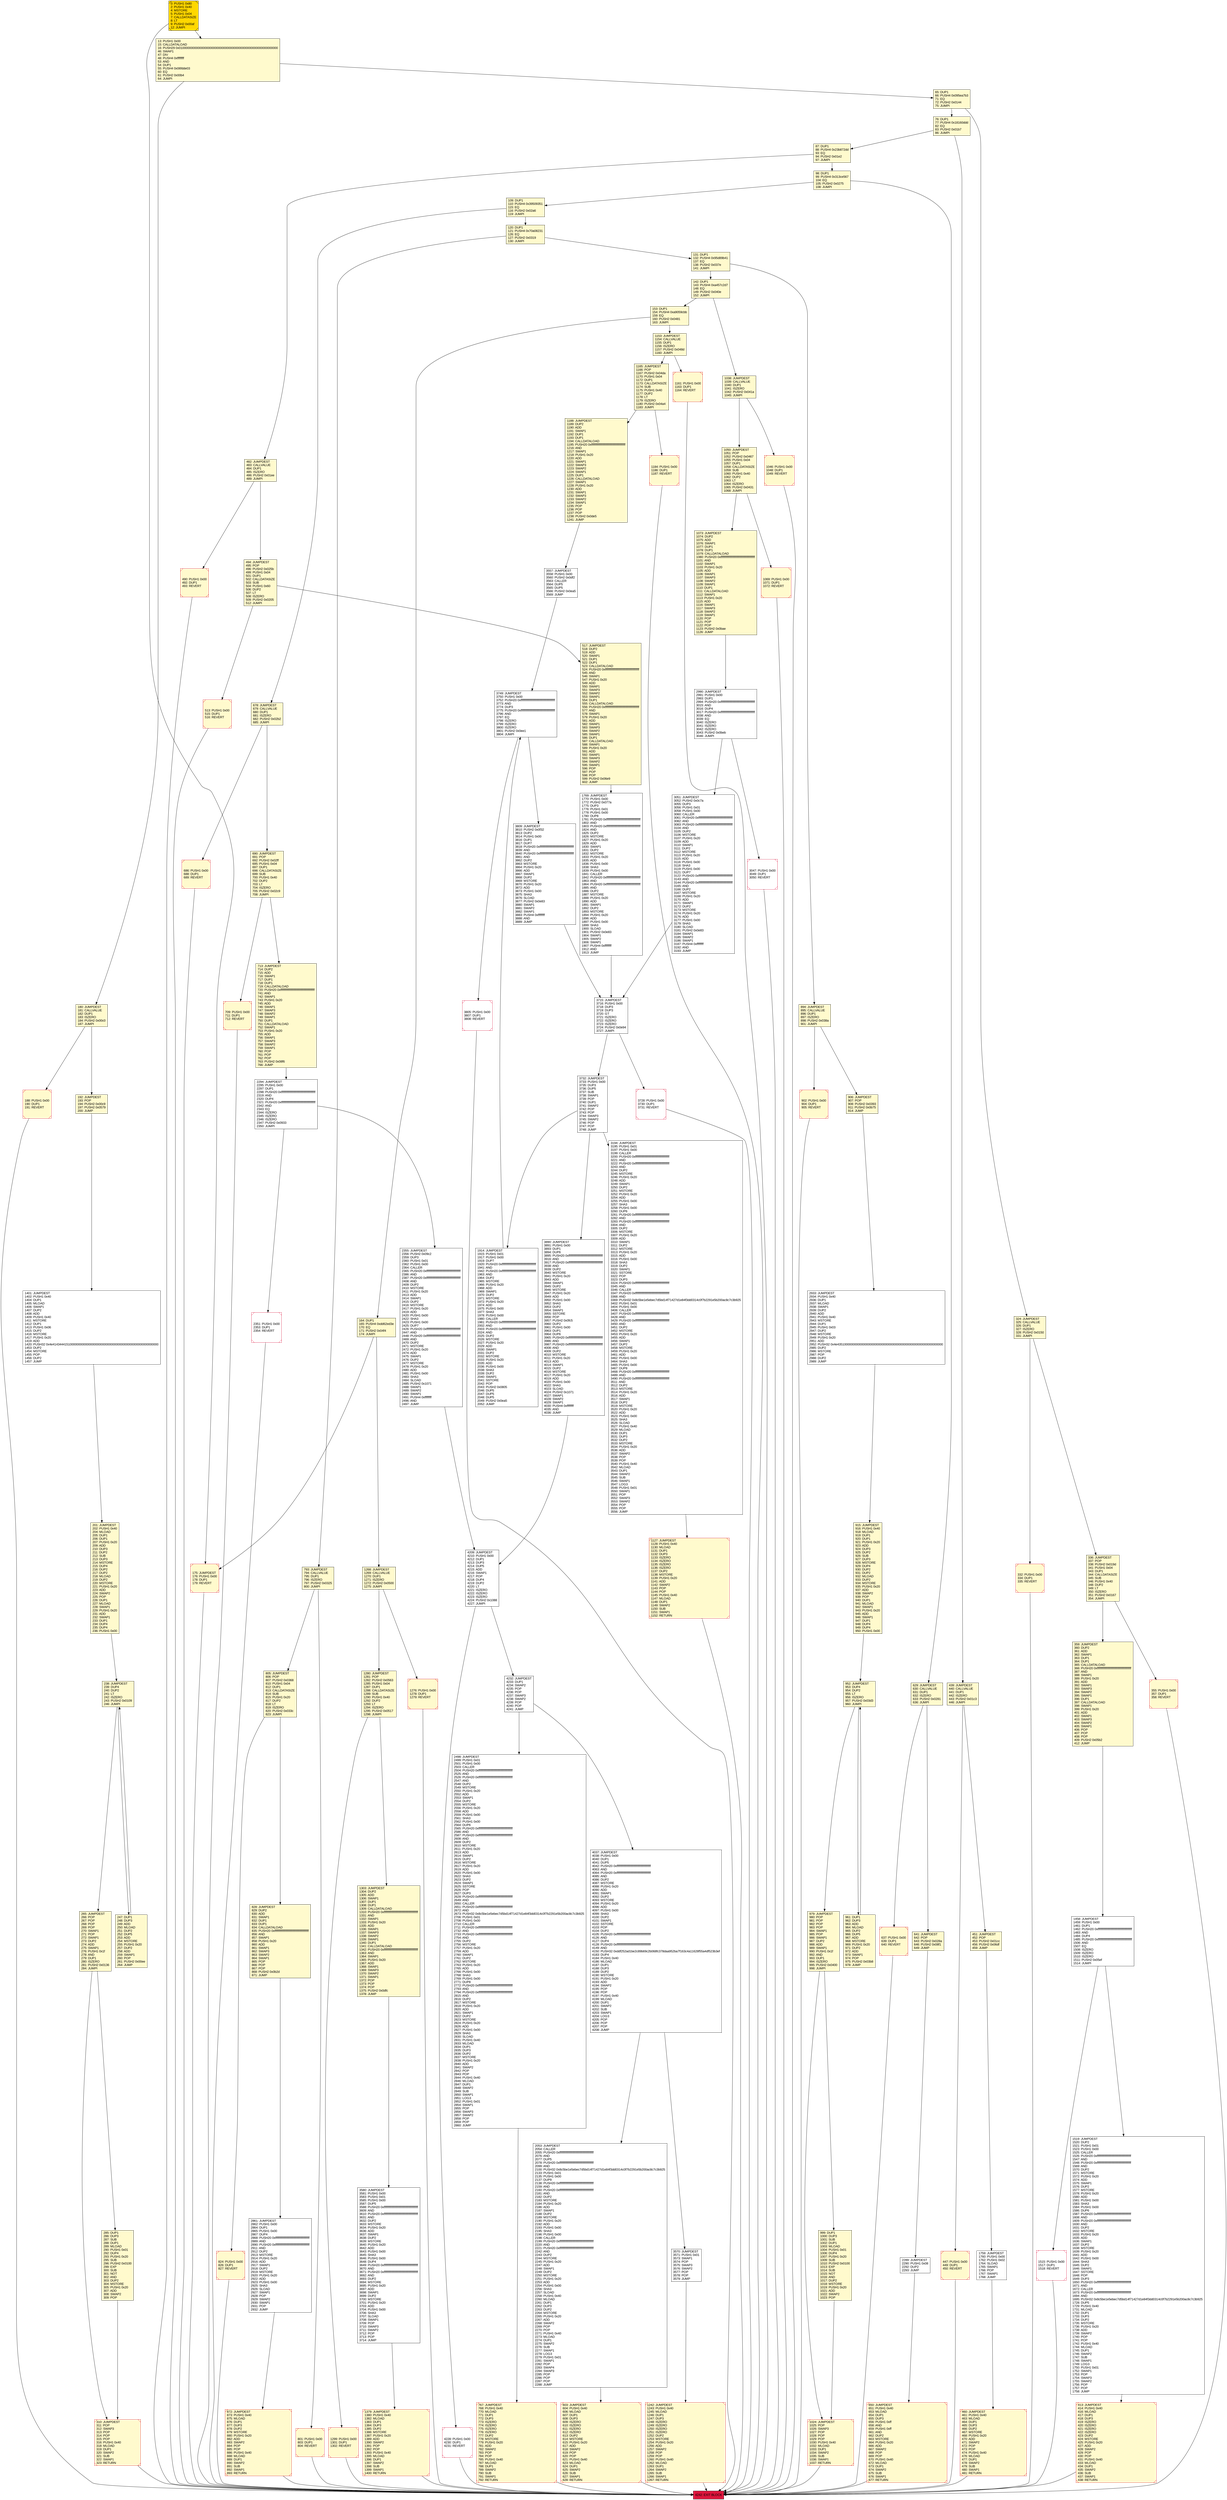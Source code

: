 digraph G {
bgcolor=transparent rankdir=UD;
node [shape=box style=filled color=black fillcolor=white fontname=arial fontcolor=black];
2498 [label="2498: JUMPDEST\l2499: PUSH1 0x01\l2501: PUSH1 0x00\l2503: CALLER\l2504: PUSH20 0xffffffffffffffffffffffffffffffffffffffff\l2525: AND\l2526: PUSH20 0xffffffffffffffffffffffffffffffffffffffff\l2547: AND\l2548: DUP2\l2549: MSTORE\l2550: PUSH1 0x20\l2552: ADD\l2553: SWAP1\l2554: DUP2\l2555: MSTORE\l2556: PUSH1 0x20\l2558: ADD\l2559: PUSH1 0x00\l2561: SHA3\l2562: PUSH1 0x00\l2564: DUP6\l2565: PUSH20 0xffffffffffffffffffffffffffffffffffffffff\l2586: AND\l2587: PUSH20 0xffffffffffffffffffffffffffffffffffffffff\l2608: AND\l2609: DUP2\l2610: MSTORE\l2611: PUSH1 0x20\l2613: ADD\l2614: SWAP1\l2615: DUP2\l2616: MSTORE\l2617: PUSH1 0x20\l2619: ADD\l2620: PUSH1 0x00\l2622: SHA3\l2623: DUP2\l2624: SWAP1\l2625: SSTORE\l2626: POP\l2627: DUP3\l2628: PUSH20 0xffffffffffffffffffffffffffffffffffffffff\l2649: AND\l2650: CALLER\l2651: PUSH20 0xffffffffffffffffffffffffffffffffffffffff\l2672: AND\l2673: PUSH32 0x8c5be1e5ebec7d5bd14f71427d1e84f3dd0314c0f7b2291e5b200ac8c7c3b925\l2706: PUSH1 0x01\l2708: PUSH1 0x00\l2710: CALLER\l2711: PUSH20 0xffffffffffffffffffffffffffffffffffffffff\l2732: AND\l2733: PUSH20 0xffffffffffffffffffffffffffffffffffffffff\l2754: AND\l2755: DUP2\l2756: MSTORE\l2757: PUSH1 0x20\l2759: ADD\l2760: SWAP1\l2761: DUP2\l2762: MSTORE\l2763: PUSH1 0x20\l2765: ADD\l2766: PUSH1 0x00\l2768: SHA3\l2769: PUSH1 0x00\l2771: DUP8\l2772: PUSH20 0xffffffffffffffffffffffffffffffffffffffff\l2793: AND\l2794: PUSH20 0xffffffffffffffffffffffffffffffffffffffff\l2815: AND\l2816: DUP2\l2817: MSTORE\l2818: PUSH1 0x20\l2820: ADD\l2821: SWAP1\l2822: DUP2\l2823: MSTORE\l2824: PUSH1 0x20\l2826: ADD\l2827: PUSH1 0x00\l2829: SHA3\l2830: SLOAD\l2831: PUSH1 0x40\l2833: MLOAD\l2834: DUP1\l2835: DUP3\l2836: DUP2\l2837: MSTORE\l2838: PUSH1 0x20\l2840: ADD\l2841: SWAP2\l2842: POP\l2843: POP\l2844: PUSH1 0x40\l2846: MLOAD\l2847: DUP1\l2848: SWAP2\l2849: SUB\l2850: SWAP1\l2851: LOG3\l2852: PUSH1 0x01\l2854: SWAP1\l2855: POP\l2856: SWAP3\l2857: SWAP2\l2858: POP\l2859: POP\l2860: JUMP\l" ];
1184 [label="1184: PUSH1 0x00\l1186: DUP1\l1187: REVERT\l" fillcolor=lemonchiffon shape=Msquare color=crimson ];
4037 [label="4037: JUMPDEST\l4038: PUSH1 0x00\l4040: DUP1\l4041: DUP5\l4042: PUSH20 0xffffffffffffffffffffffffffffffffffffffff\l4063: AND\l4064: PUSH20 0xffffffffffffffffffffffffffffffffffffffff\l4085: AND\l4086: DUP2\l4087: MSTORE\l4088: PUSH1 0x20\l4090: ADD\l4091: SWAP1\l4092: DUP2\l4093: MSTORE\l4094: PUSH1 0x20\l4096: ADD\l4097: PUSH1 0x00\l4099: SHA3\l4100: DUP2\l4101: SWAP1\l4102: SSTORE\l4103: POP\l4104: DUP2\l4105: PUSH20 0xffffffffffffffffffffffffffffffffffffffff\l4126: AND\l4127: DUP4\l4128: PUSH20 0xffffffffffffffffffffffffffffffffffffffff\l4149: AND\l4150: PUSH32 0xddf252ad1be2c89b69c2b068fc378daa952ba7f163c4a11628f55a4df523b3ef\l4183: DUP4\l4184: PUSH1 0x40\l4186: MLOAD\l4187: DUP1\l4188: DUP3\l4189: DUP2\l4190: MSTORE\l4191: PUSH1 0x20\l4193: ADD\l4194: SWAP2\l4195: POP\l4196: POP\l4197: PUSH1 0x40\l4199: MLOAD\l4200: DUP1\l4201: SWAP2\l4202: SUB\l4203: SWAP1\l4204: LOG3\l4205: POP\l4206: POP\l4207: POP\l4208: JUMP\l" ];
952 [label="952: JUMPDEST\l953: DUP4\l954: DUP2\l955: LT\l956: ISZERO\l957: PUSH2 0x03d3\l960: JUMPI\l" fillcolor=lemonchiffon ];
0 [label="0: PUSH1 0x80\l2: PUSH1 0x40\l4: MSTORE\l5: PUSH1 0x04\l7: CALLDATASIZE\l8: LT\l9: PUSH2 0x00af\l12: JUMPI\l" fillcolor=lemonchiffon shape=Msquare fillcolor=gold ];
686 [label="686: PUSH1 0x00\l688: DUP1\l689: REVERT\l" fillcolor=lemonchiffon shape=Msquare color=crimson ];
1038 [label="1038: JUMPDEST\l1039: CALLVALUE\l1040: DUP1\l1041: ISZERO\l1042: PUSH2 0x041a\l1045: JUMPI\l" fillcolor=lemonchiffon ];
285 [label="285: DUP1\l286: DUP3\l287: SUB\l288: DUP1\l289: MLOAD\l290: PUSH1 0x01\l292: DUP4\l293: PUSH1 0x20\l295: SUB\l296: PUSH2 0x0100\l299: EXP\l300: SUB\l301: NOT\l302: AND\l303: DUP2\l304: MSTORE\l305: PUSH1 0x20\l307: ADD\l308: SWAP2\l309: POP\l" fillcolor=lemonchiffon ];
1759 [label="1759: JUMPDEST\l1760: PUSH1 0x00\l1762: PUSH1 0x02\l1764: SLOAD\l1765: SWAP1\l1766: POP\l1767: SWAP1\l1768: JUMP\l" ];
188 [label="188: PUSH1 0x00\l190: DUP1\l191: REVERT\l" fillcolor=lemonchiffon shape=Msquare color=crimson ];
76 [label="76: DUP1\l77: PUSH4 0x18160ddd\l82: EQ\l83: PUSH2 0x01b7\l86: JUMPI\l" fillcolor=lemonchiffon ];
447 [label="447: PUSH1 0x00\l449: DUP1\l450: REVERT\l" fillcolor=lemonchiffon shape=Msquare color=crimson ];
439 [label="439: JUMPDEST\l440: CALLVALUE\l441: DUP1\l442: ISZERO\l443: PUSH2 0x01c3\l446: JUMPI\l" fillcolor=lemonchiffon ];
1165 [label="1165: JUMPDEST\l1166: POP\l1167: PUSH2 0x04da\l1170: PUSH1 0x04\l1172: DUP1\l1173: CALLDATASIZE\l1174: SUB\l1175: PUSH1 0x40\l1177: DUP2\l1178: LT\l1179: ISZERO\l1180: PUSH2 0x04a4\l1183: JUMPI\l" fillcolor=lemonchiffon ];
915 [label="915: JUMPDEST\l916: PUSH1 0x40\l918: MLOAD\l919: DUP1\l920: DUP1\l921: PUSH1 0x20\l923: ADD\l924: DUP3\l925: DUP2\l926: SUB\l927: DUP3\l928: MSTORE\l929: DUP4\l930: DUP2\l931: DUP2\l932: MLOAD\l933: DUP2\l934: MSTORE\l935: PUSH1 0x20\l937: ADD\l938: SWAP2\l939: POP\l940: DUP1\l941: MLOAD\l942: SWAP1\l943: PUSH1 0x20\l945: ADD\l946: SWAP1\l947: DUP1\l948: DUP4\l949: DUP4\l950: PUSH1 0x00\l" fillcolor=lemonchiffon ];
805 [label="805: JUMPDEST\l806: POP\l807: PUSH2 0x0368\l810: PUSH1 0x04\l812: DUP1\l813: CALLDATASIZE\l814: SUB\l815: PUSH1 0x20\l817: DUP2\l818: LT\l819: ISZERO\l820: PUSH2 0x033c\l823: JUMPI\l" fillcolor=lemonchiffon ];
4228 [label="4228: PUSH1 0x00\l4230: DUP1\l4231: REVERT\l" shape=Msquare color=crimson ];
902 [label="902: PUSH1 0x00\l904: DUP1\l905: REVERT\l" fillcolor=lemonchiffon shape=Msquare color=crimson ];
1268 [label="1268: JUMPDEST\l1269: CALLVALUE\l1270: DUP1\l1271: ISZERO\l1272: PUSH2 0x0500\l1275: JUMPI\l" fillcolor=lemonchiffon ];
1161 [label="1161: PUSH1 0x00\l1163: DUP1\l1164: REVERT\l" fillcolor=lemonchiffon shape=Msquare color=crimson ];
3557 [label="3557: JUMPDEST\l3558: PUSH1 0x00\l3560: PUSH2 0x0df2\l3563: CALLER\l3564: DUP5\l3565: DUP5\l3566: PUSH2 0x0ea5\l3569: JUMP\l" ];
494 [label="494: JUMPDEST\l495: POP\l496: PUSH2 0x025b\l499: PUSH1 0x04\l501: DUP1\l502: CALLDATASIZE\l503: SUB\l504: PUSH1 0x60\l506: DUP2\l507: LT\l508: ISZERO\l509: PUSH2 0x0205\l512: JUMPI\l" fillcolor=lemonchiffon ];
109 [label="109: DUP1\l110: PUSH4 0x39509351\l115: EQ\l116: PUSH2 0x02a6\l119: JUMPI\l" fillcolor=lemonchiffon ];
2053 [label="2053: JUMPDEST\l2054: CALLER\l2055: PUSH20 0xffffffffffffffffffffffffffffffffffffffff\l2076: AND\l2077: DUP5\l2078: PUSH20 0xffffffffffffffffffffffffffffffffffffffff\l2099: AND\l2100: PUSH32 0x8c5be1e5ebec7d5bd14f71427d1e84f3dd0314c0f7b2291e5b200ac8c7c3b925\l2133: PUSH1 0x01\l2135: PUSH1 0x00\l2137: DUP9\l2138: PUSH20 0xffffffffffffffffffffffffffffffffffffffff\l2159: AND\l2160: PUSH20 0xffffffffffffffffffffffffffffffffffffffff\l2181: AND\l2182: DUP2\l2183: MSTORE\l2184: PUSH1 0x20\l2186: ADD\l2187: SWAP1\l2188: DUP2\l2189: MSTORE\l2190: PUSH1 0x20\l2192: ADD\l2193: PUSH1 0x00\l2195: SHA3\l2196: PUSH1 0x00\l2198: CALLER\l2199: PUSH20 0xffffffffffffffffffffffffffffffffffffffff\l2220: AND\l2221: PUSH20 0xffffffffffffffffffffffffffffffffffffffff\l2242: AND\l2243: DUP2\l2244: MSTORE\l2245: PUSH1 0x20\l2247: ADD\l2248: SWAP1\l2249: DUP2\l2250: MSTORE\l2251: PUSH1 0x20\l2253: ADD\l2254: PUSH1 0x00\l2256: SHA3\l2257: SLOAD\l2258: PUSH1 0x40\l2260: MLOAD\l2261: DUP1\l2262: DUP3\l2263: DUP2\l2264: MSTORE\l2265: PUSH1 0x20\l2267: ADD\l2268: SWAP2\l2269: POP\l2270: POP\l2271: PUSH1 0x40\l2273: MLOAD\l2274: DUP1\l2275: SWAP2\l2276: SUB\l2277: SWAP1\l2278: LOG3\l2279: PUSH1 0x01\l2281: SWAP1\l2282: POP\l2283: SWAP4\l2284: SWAP3\l2285: POP\l2286: POP\l2287: POP\l2288: JUMP\l" ];
3728 [label="3728: PUSH1 0x00\l3730: DUP1\l3731: REVERT\l" shape=Msquare color=crimson ];
87 [label="87: DUP1\l88: PUSH4 0x23b872dd\l93: EQ\l94: PUSH2 0x01e2\l97: JUMPI\l" fillcolor=lemonchiffon ];
650 [label="650: JUMPDEST\l651: PUSH1 0x40\l653: MLOAD\l654: DUP1\l655: DUP3\l656: PUSH1 0xff\l658: AND\l659: PUSH1 0xff\l661: AND\l662: DUP2\l663: MSTORE\l664: PUSH1 0x20\l666: ADD\l667: SWAP2\l668: POP\l669: POP\l670: PUSH1 0x40\l672: MLOAD\l673: DUP1\l674: SWAP2\l675: SUB\l676: SWAP1\l677: RETURN\l" fillcolor=lemonchiffon shape=Msquare color=crimson ];
3890 [label="3890: JUMPDEST\l3891: PUSH1 0x00\l3893: DUP1\l3894: DUP6\l3895: PUSH20 0xffffffffffffffffffffffffffffffffffffffff\l3916: AND\l3917: PUSH20 0xffffffffffffffffffffffffffffffffffffffff\l3938: AND\l3939: DUP2\l3940: MSTORE\l3941: PUSH1 0x20\l3943: ADD\l3944: SWAP1\l3945: DUP2\l3946: MSTORE\l3947: PUSH1 0x20\l3949: ADD\l3950: PUSH1 0x00\l3952: SHA3\l3953: DUP2\l3954: SWAP1\l3955: SSTORE\l3956: POP\l3957: PUSH2 0x0fc5\l3960: DUP2\l3961: PUSH1 0x00\l3963: DUP1\l3964: DUP6\l3965: PUSH20 0xffffffffffffffffffffffffffffffffffffffff\l3986: AND\l3987: PUSH20 0xffffffffffffffffffffffffffffffffffffffff\l4008: AND\l4009: DUP2\l4010: MSTORE\l4011: PUSH1 0x20\l4013: ADD\l4014: SWAP1\l4015: DUP2\l4016: MSTORE\l4017: PUSH1 0x20\l4019: ADD\l4020: PUSH1 0x00\l4022: SHA3\l4023: SLOAD\l4024: PUSH2 0x1071\l4027: SWAP1\l4028: SWAP2\l4029: SWAP1\l4030: PUSH4 0xffffffff\l4035: AND\l4036: JUMP\l" ];
153 [label="153: DUP1\l154: PUSH4 0xa9059cbb\l159: EQ\l160: PUSH2 0x0481\l163: JUMPI\l" fillcolor=lemonchiffon ];
1769 [label="1769: JUMPDEST\l1770: PUSH1 0x00\l1772: PUSH2 0x077a\l1775: DUP3\l1776: PUSH1 0x01\l1778: PUSH1 0x00\l1780: DUP8\l1781: PUSH20 0xffffffffffffffffffffffffffffffffffffffff\l1802: AND\l1803: PUSH20 0xffffffffffffffffffffffffffffffffffffffff\l1824: AND\l1825: DUP2\l1826: MSTORE\l1827: PUSH1 0x20\l1829: ADD\l1830: SWAP1\l1831: DUP2\l1832: MSTORE\l1833: PUSH1 0x20\l1835: ADD\l1836: PUSH1 0x00\l1838: SHA3\l1839: PUSH1 0x00\l1841: CALLER\l1842: PUSH20 0xffffffffffffffffffffffffffffffffffffffff\l1863: AND\l1864: PUSH20 0xffffffffffffffffffffffffffffffffffffffff\l1885: AND\l1886: DUP2\l1887: MSTORE\l1888: PUSH1 0x20\l1890: ADD\l1891: SWAP1\l1892: DUP2\l1893: MSTORE\l1894: PUSH1 0x20\l1896: ADD\l1897: PUSH1 0x00\l1899: SHA3\l1900: SLOAD\l1901: PUSH2 0x0e83\l1904: SWAP1\l1905: SWAP2\l1906: SWAP1\l1907: PUSH4 0xffffffff\l1912: AND\l1913: JUMP\l" ];
3047 [label="3047: PUSH1 0x00\l3049: DUP1\l3050: REVERT\l" shape=Msquare color=crimson ];
1515 [label="1515: PUSH1 0x00\l1517: DUP1\l1518: REVERT\l" shape=Msquare color=crimson ];
490 [label="490: PUSH1 0x00\l492: DUP1\l493: REVERT\l" fillcolor=lemonchiffon shape=Msquare color=crimson ];
1188 [label="1188: JUMPDEST\l1189: DUP2\l1190: ADD\l1191: SWAP1\l1192: DUP1\l1193: DUP1\l1194: CALLDATALOAD\l1195: PUSH20 0xffffffffffffffffffffffffffffffffffffffff\l1216: AND\l1217: SWAP1\l1218: PUSH1 0x20\l1220: ADD\l1221: SWAP1\l1222: SWAP3\l1223: SWAP2\l1224: SWAP1\l1225: DUP1\l1226: CALLDATALOAD\l1227: SWAP1\l1228: PUSH1 0x20\l1230: ADD\l1231: SWAP1\l1232: SWAP3\l1233: SWAP2\l1234: SWAP1\l1235: POP\l1236: POP\l1237: POP\l1238: PUSH2 0x0de5\l1241: JUMP\l" fillcolor=lemonchiffon ];
164 [label="164: DUP1\l165: PUSH4 0xdd62ed3e\l170: EQ\l171: PUSH2 0x04f4\l174: JUMPI\l" fillcolor=lemonchiffon ];
641 [label="641: JUMPDEST\l642: POP\l643: PUSH2 0x028a\l646: PUSH2 0x08f1\l649: JUMP\l" fillcolor=lemonchiffon ];
3570 [label="3570: JUMPDEST\l3571: PUSH1 0x01\l3573: SWAP1\l3574: POP\l3575: SWAP3\l3576: SWAP2\l3577: POP\l3578: POP\l3579: JUMP\l" ];
1127 [label="1127: JUMPDEST\l1128: PUSH1 0x40\l1130: MLOAD\l1131: DUP1\l1132: DUP3\l1133: ISZERO\l1134: ISZERO\l1135: ISZERO\l1136: ISZERO\l1137: DUP2\l1138: MSTORE\l1139: PUSH1 0x20\l1141: ADD\l1142: SWAP2\l1143: POP\l1144: POP\l1145: PUSH1 0x40\l1147: MLOAD\l1148: DUP1\l1149: SWAP2\l1150: SUB\l1151: SWAP1\l1152: RETURN\l" fillcolor=lemonchiffon shape=Msquare color=crimson ];
690 [label="690: JUMPDEST\l691: POP\l692: PUSH2 0x02ff\l695: PUSH1 0x04\l697: DUP1\l698: CALLDATASIZE\l699: SUB\l700: PUSH1 0x40\l702: DUP2\l703: LT\l704: ISZERO\l705: PUSH2 0x02c9\l708: JUMPI\l" fillcolor=lemonchiffon ];
1276 [label="1276: PUSH1 0x00\l1278: DUP1\l1279: REVERT\l" fillcolor=lemonchiffon shape=Msquare color=crimson ];
3715 [label="3715: JUMPDEST\l3716: PUSH1 0x00\l3718: DUP3\l3719: DUP3\l3720: GT\l3721: ISZERO\l3722: ISZERO\l3723: ISZERO\l3724: PUSH2 0x0e94\l3727: JUMPI\l" ];
793 [label="793: JUMPDEST\l794: CALLVALUE\l795: DUP1\l796: ISZERO\l797: PUSH2 0x0325\l800: JUMPI\l" fillcolor=lemonchiffon ];
709 [label="709: PUSH1 0x00\l711: DUP1\l712: REVERT\l" fillcolor=lemonchiffon shape=Msquare color=crimson ];
1303 [label="1303: JUMPDEST\l1304: DUP2\l1305: ADD\l1306: SWAP1\l1307: DUP1\l1308: DUP1\l1309: CALLDATALOAD\l1310: PUSH20 0xffffffffffffffffffffffffffffffffffffffff\l1331: AND\l1332: SWAP1\l1333: PUSH1 0x20\l1335: ADD\l1336: SWAP1\l1337: SWAP3\l1338: SWAP2\l1339: SWAP1\l1340: DUP1\l1341: CALLDATALOAD\l1342: PUSH20 0xffffffffffffffffffffffffffffffffffffffff\l1363: AND\l1364: SWAP1\l1365: PUSH1 0x20\l1367: ADD\l1368: SWAP1\l1369: SWAP3\l1370: SWAP2\l1371: SWAP1\l1372: POP\l1373: POP\l1374: POP\l1375: PUSH2 0x0dfc\l1378: JUMP\l" fillcolor=lemonchiffon ];
603 [label="603: JUMPDEST\l604: PUSH1 0x40\l606: MLOAD\l607: DUP1\l608: DUP3\l609: ISZERO\l610: ISZERO\l611: ISZERO\l612: ISZERO\l613: DUP2\l614: MSTORE\l615: PUSH1 0x20\l617: ADD\l618: SWAP2\l619: POP\l620: POP\l621: PUSH1 0x40\l623: MLOAD\l624: DUP1\l625: SWAP2\l626: SUB\l627: SWAP1\l628: RETURN\l" fillcolor=lemonchiffon shape=Msquare color=crimson ];
451 [label="451: JUMPDEST\l452: POP\l453: PUSH2 0x01cc\l456: PUSH2 0x06df\l459: JUMP\l" fillcolor=lemonchiffon ];
979 [label="979: JUMPDEST\l980: POP\l981: POP\l982: POP\l983: POP\l984: SWAP1\l985: POP\l986: SWAP1\l987: DUP2\l988: ADD\l989: SWAP1\l990: PUSH1 0x1f\l992: AND\l993: DUP1\l994: ISZERO\l995: PUSH2 0x0400\l998: JUMPI\l" fillcolor=lemonchiffon ];
1073 [label="1073: JUMPDEST\l1074: DUP2\l1075: ADD\l1076: SWAP1\l1077: DUP1\l1078: DUP1\l1079: CALLDATALOAD\l1080: PUSH20 0xffffffffffffffffffffffffffffffffffffffff\l1101: AND\l1102: SWAP1\l1103: PUSH1 0x20\l1105: ADD\l1106: SWAP1\l1107: SWAP3\l1108: SWAP2\l1109: SWAP1\l1110: DUP1\l1111: CALLDATALOAD\l1112: SWAP1\l1113: PUSH1 0x20\l1115: ADD\l1116: SWAP1\l1117: SWAP3\l1118: SWAP2\l1119: SWAP1\l1120: POP\l1121: POP\l1122: POP\l1123: PUSH2 0x0bae\l1126: JUMP\l" fillcolor=lemonchiffon ];
1519 [label="1519: JUMPDEST\l1520: DUP2\l1521: PUSH1 0x01\l1523: PUSH1 0x00\l1525: CALLER\l1526: PUSH20 0xffffffffffffffffffffffffffffffffffffffff\l1547: AND\l1548: PUSH20 0xffffffffffffffffffffffffffffffffffffffff\l1569: AND\l1570: DUP2\l1571: MSTORE\l1572: PUSH1 0x20\l1574: ADD\l1575: SWAP1\l1576: DUP2\l1577: MSTORE\l1578: PUSH1 0x20\l1580: ADD\l1581: PUSH1 0x00\l1583: SHA3\l1584: PUSH1 0x00\l1586: DUP6\l1587: PUSH20 0xffffffffffffffffffffffffffffffffffffffff\l1608: AND\l1609: PUSH20 0xffffffffffffffffffffffffffffffffffffffff\l1630: AND\l1631: DUP2\l1632: MSTORE\l1633: PUSH1 0x20\l1635: ADD\l1636: SWAP1\l1637: DUP2\l1638: MSTORE\l1639: PUSH1 0x20\l1641: ADD\l1642: PUSH1 0x00\l1644: SHA3\l1645: DUP2\l1646: SWAP1\l1647: SSTORE\l1648: POP\l1649: DUP3\l1650: PUSH20 0xffffffffffffffffffffffffffffffffffffffff\l1671: AND\l1672: CALLER\l1673: PUSH20 0xffffffffffffffffffffffffffffffffffffffff\l1694: AND\l1695: PUSH32 0x8c5be1e5ebec7d5bd14f71427d1e84f3dd0314c0f7b2291e5b200ac8c7c3b925\l1728: DUP5\l1729: PUSH1 0x40\l1731: MLOAD\l1732: DUP1\l1733: DUP3\l1734: DUP2\l1735: MSTORE\l1736: PUSH1 0x20\l1738: ADD\l1739: SWAP2\l1740: POP\l1741: POP\l1742: PUSH1 0x40\l1744: MLOAD\l1745: DUP1\l1746: SWAP2\l1747: SUB\l1748: SWAP1\l1749: LOG3\l1750: PUSH1 0x01\l1752: SWAP1\l1753: POP\l1754: SWAP3\l1755: SWAP2\l1756: POP\l1757: POP\l1758: JUMP\l" ];
2294 [label="2294: JUMPDEST\l2295: PUSH1 0x00\l2297: DUP1\l2298: PUSH20 0xffffffffffffffffffffffffffffffffffffffff\l2319: AND\l2320: DUP4\l2321: PUSH20 0xffffffffffffffffffffffffffffffffffffffff\l2342: AND\l2343: EQ\l2344: ISZERO\l2345: ISZERO\l2346: ISZERO\l2347: PUSH2 0x0933\l2350: JUMPI\l" ];
828 [label="828: JUMPDEST\l829: DUP2\l830: ADD\l831: SWAP1\l832: DUP1\l833: DUP1\l834: CALLDATALOAD\l835: PUSH20 0xffffffffffffffffffffffffffffffffffffffff\l856: AND\l857: SWAP1\l858: PUSH1 0x20\l860: ADD\l861: SWAP1\l862: SWAP3\l863: SWAP2\l864: SWAP1\l865: POP\l866: POP\l867: POP\l868: PUSH2 0x0b2d\l871: JUMP\l" fillcolor=lemonchiffon ];
201 [label="201: JUMPDEST\l202: PUSH1 0x40\l204: MLOAD\l205: DUP1\l206: DUP1\l207: PUSH1 0x20\l209: ADD\l210: DUP3\l211: DUP2\l212: SUB\l213: DUP3\l214: MSTORE\l215: DUP4\l216: DUP2\l217: DUP2\l218: MLOAD\l219: DUP2\l220: MSTORE\l221: PUSH1 0x20\l223: ADD\l224: SWAP2\l225: POP\l226: DUP1\l227: MLOAD\l228: SWAP1\l229: PUSH1 0x20\l231: ADD\l232: SWAP1\l233: DUP1\l234: DUP4\l235: DUP4\l236: PUSH1 0x00\l" fillcolor=lemonchiffon ];
3580 [label="3580: JUMPDEST\l3581: PUSH1 0x00\l3583: PUSH1 0x01\l3585: PUSH1 0x00\l3587: DUP5\l3588: PUSH20 0xffffffffffffffffffffffffffffffffffffffff\l3609: AND\l3610: PUSH20 0xffffffffffffffffffffffffffffffffffffffff\l3631: AND\l3632: DUP2\l3633: MSTORE\l3634: PUSH1 0x20\l3636: ADD\l3637: SWAP1\l3638: DUP2\l3639: MSTORE\l3640: PUSH1 0x20\l3642: ADD\l3643: PUSH1 0x00\l3645: SHA3\l3646: PUSH1 0x00\l3648: DUP4\l3649: PUSH20 0xffffffffffffffffffffffffffffffffffffffff\l3670: AND\l3671: PUSH20 0xffffffffffffffffffffffffffffffffffffffff\l3692: AND\l3693: DUP2\l3694: MSTORE\l3695: PUSH1 0x20\l3697: ADD\l3698: SWAP1\l3699: DUP2\l3700: MSTORE\l3701: PUSH1 0x20\l3703: ADD\l3704: PUSH1 0x00\l3706: SHA3\l3707: SLOAD\l3708: SWAP1\l3709: POP\l3710: SWAP3\l3711: SWAP2\l3712: POP\l3713: POP\l3714: JUMP\l" ];
3805 [label="3805: PUSH1 0x00\l3807: DUP1\l3808: REVERT\l" shape=Msquare color=crimson ];
460 [label="460: JUMPDEST\l461: PUSH1 0x40\l463: MLOAD\l464: DUP1\l465: DUP3\l466: DUP2\l467: MSTORE\l468: PUSH1 0x20\l470: ADD\l471: SWAP2\l472: POP\l473: POP\l474: PUSH1 0x40\l476: MLOAD\l477: DUP1\l478: SWAP2\l479: SUB\l480: SWAP1\l481: RETURN\l" fillcolor=lemonchiffon shape=Msquare color=crimson ];
801 [label="801: PUSH1 0x00\l803: DUP1\l804: REVERT\l" fillcolor=lemonchiffon shape=Msquare color=crimson ];
1069 [label="1069: PUSH1 0x00\l1071: DUP1\l1072: REVERT\l" fillcolor=lemonchiffon shape=Msquare color=crimson ];
713 [label="713: JUMPDEST\l714: DUP2\l715: ADD\l716: SWAP1\l717: DUP1\l718: DUP1\l719: CALLDATALOAD\l720: PUSH20 0xffffffffffffffffffffffffffffffffffffffff\l741: AND\l742: SWAP1\l743: PUSH1 0x20\l745: ADD\l746: SWAP1\l747: SWAP3\l748: SWAP2\l749: SWAP1\l750: DUP1\l751: CALLDATALOAD\l752: SWAP1\l753: PUSH1 0x20\l755: ADD\l756: SWAP1\l757: SWAP3\l758: SWAP2\l759: SWAP1\l760: POP\l761: POP\l762: POP\l763: PUSH2 0x08f6\l766: JUMP\l" fillcolor=lemonchiffon ];
2351 [label="2351: PUSH1 0x00\l2353: DUP1\l2354: REVERT\l" shape=Msquare color=crimson ];
120 [label="120: DUP1\l121: PUSH4 0x70a08231\l126: EQ\l127: PUSH2 0x0319\l130: JUMPI\l" fillcolor=lemonchiffon ];
4242 [label="4242: EXIT BLOCK\l" fillcolor=crimson ];
1914 [label="1914: JUMPDEST\l1915: PUSH1 0x01\l1917: PUSH1 0x00\l1919: DUP7\l1920: PUSH20 0xffffffffffffffffffffffffffffffffffffffff\l1941: AND\l1942: PUSH20 0xffffffffffffffffffffffffffffffffffffffff\l1963: AND\l1964: DUP2\l1965: MSTORE\l1966: PUSH1 0x20\l1968: ADD\l1969: SWAP1\l1970: DUP2\l1971: MSTORE\l1972: PUSH1 0x20\l1974: ADD\l1975: PUSH1 0x00\l1977: SHA3\l1978: PUSH1 0x00\l1980: CALLER\l1981: PUSH20 0xffffffffffffffffffffffffffffffffffffffff\l2002: AND\l2003: PUSH20 0xffffffffffffffffffffffffffffffffffffffff\l2024: AND\l2025: DUP2\l2026: MSTORE\l2027: PUSH1 0x20\l2029: ADD\l2030: SWAP1\l2031: DUP2\l2032: MSTORE\l2033: PUSH1 0x20\l2035: ADD\l2036: PUSH1 0x00\l2038: SHA3\l2039: DUP2\l2040: SWAP1\l2041: SSTORE\l2042: POP\l2043: PUSH2 0x0805\l2046: DUP5\l2047: DUP5\l2048: DUP5\l2049: PUSH2 0x0ea5\l2052: JUMP\l" ];
98 [label="98: DUP1\l99: PUSH4 0x313ce567\l104: EQ\l105: PUSH2 0x0275\l108: JUMPI\l" fillcolor=lemonchiffon ];
1024 [label="1024: JUMPDEST\l1025: POP\l1026: SWAP3\l1027: POP\l1028: POP\l1029: POP\l1030: PUSH1 0x40\l1032: MLOAD\l1033: DUP1\l1034: SWAP2\l1035: SUB\l1036: SWAP1\l1037: RETURN\l" fillcolor=lemonchiffon shape=Msquare color=crimson ];
824 [label="824: PUSH1 0x00\l826: DUP1\l827: REVERT\l" fillcolor=lemonchiffon shape=Msquare color=crimson ];
192 [label="192: JUMPDEST\l193: POP\l194: PUSH2 0x00c9\l197: PUSH2 0x0579\l200: JUMP\l" fillcolor=lemonchiffon ];
1050 [label="1050: JUMPDEST\l1051: POP\l1052: PUSH2 0x0467\l1055: PUSH1 0x04\l1057: DUP1\l1058: CALLDATASIZE\l1059: SUB\l1060: PUSH1 0x40\l1062: DUP2\l1063: LT\l1064: ISZERO\l1065: PUSH2 0x0431\l1068: JUMPI\l" fillcolor=lemonchiffon ];
513 [label="513: PUSH1 0x00\l515: DUP1\l516: REVERT\l" fillcolor=lemonchiffon shape=Msquare color=crimson ];
413 [label="413: JUMPDEST\l414: PUSH1 0x40\l416: MLOAD\l417: DUP1\l418: DUP3\l419: ISZERO\l420: ISZERO\l421: ISZERO\l422: ISZERO\l423: DUP2\l424: MSTORE\l425: PUSH1 0x20\l427: ADD\l428: SWAP2\l429: POP\l430: POP\l431: PUSH1 0x40\l433: MLOAD\l434: DUP1\l435: SWAP2\l436: SUB\l437: SWAP1\l438: RETURN\l" fillcolor=lemonchiffon shape=Msquare color=crimson ];
906 [label="906: JUMPDEST\l907: POP\l908: PUSH2 0x0393\l911: PUSH2 0x0b75\l914: JUMP\l" fillcolor=lemonchiffon ];
175 [label="175: JUMPDEST\l176: PUSH1 0x00\l178: DUP1\l179: REVERT\l" fillcolor=lemonchiffon shape=Msquare color=crimson ];
2933 [label="2933: JUMPDEST\l2934: PUSH1 0x40\l2936: DUP1\l2937: MLOAD\l2938: SWAP1\l2939: DUP2\l2940: ADD\l2941: PUSH1 0x40\l2943: MSTORE\l2944: DUP1\l2945: PUSH1 0x03\l2947: DUP2\l2948: MSTORE\l2949: PUSH1 0x20\l2951: ADD\l2952: PUSH32 0x4e43510000000000000000000000000000000000000000000000000000000000\l2985: DUP2\l2986: MSTORE\l2987: POP\l2988: DUP2\l2989: JUMP\l" ];
336 [label="336: JUMPDEST\l337: POP\l338: PUSH2 0x019d\l341: PUSH1 0x04\l343: DUP1\l344: CALLDATASIZE\l345: SUB\l346: PUSH1 0x40\l348: DUP2\l349: LT\l350: ISZERO\l351: PUSH2 0x0167\l354: JUMPI\l" fillcolor=lemonchiffon ];
310 [label="310: JUMPDEST\l311: POP\l312: SWAP3\l313: POP\l314: POP\l315: POP\l316: PUSH1 0x40\l318: MLOAD\l319: DUP1\l320: SWAP2\l321: SUB\l322: SWAP1\l323: RETURN\l" fillcolor=lemonchiffon shape=Msquare color=crimson ];
3051 [label="3051: JUMPDEST\l3052: PUSH2 0x0c7a\l3055: DUP3\l3056: PUSH1 0x01\l3058: PUSH1 0x00\l3060: CALLER\l3061: PUSH20 0xffffffffffffffffffffffffffffffffffffffff\l3082: AND\l3083: PUSH20 0xffffffffffffffffffffffffffffffffffffffff\l3104: AND\l3105: DUP2\l3106: MSTORE\l3107: PUSH1 0x20\l3109: ADD\l3110: SWAP1\l3111: DUP2\l3112: MSTORE\l3113: PUSH1 0x20\l3115: ADD\l3116: PUSH1 0x00\l3118: SHA3\l3119: PUSH1 0x00\l3121: DUP7\l3122: PUSH20 0xffffffffffffffffffffffffffffffffffffffff\l3143: AND\l3144: PUSH20 0xffffffffffffffffffffffffffffffffffffffff\l3165: AND\l3166: DUP2\l3167: MSTORE\l3168: PUSH1 0x20\l3170: ADD\l3171: SWAP1\l3172: DUP2\l3173: MSTORE\l3174: PUSH1 0x20\l3176: ADD\l3177: PUSH1 0x00\l3179: SHA3\l3180: SLOAD\l3181: PUSH2 0x0e83\l3184: SWAP1\l3185: SWAP2\l3186: SWAP1\l3187: PUSH4 0xffffffff\l3192: AND\l3193: JUMP\l" ];
1153 [label="1153: JUMPDEST\l1154: CALLVALUE\l1155: DUP1\l1156: ISZERO\l1157: PUSH2 0x048d\l1160: JUMPI\l" fillcolor=lemonchiffon ];
2289 [label="2289: JUMPDEST\l2290: PUSH1 0x08\l2292: DUP2\l2293: JUMP\l" ];
1299 [label="1299: PUSH1 0x00\l1301: DUP1\l1302: REVERT\l" fillcolor=lemonchiffon shape=Msquare color=crimson ];
894 [label="894: JUMPDEST\l895: CALLVALUE\l896: DUP1\l897: ISZERO\l898: PUSH2 0x038a\l901: JUMPI\l" fillcolor=lemonchiffon ];
1401 [label="1401: JUMPDEST\l1402: PUSH1 0x40\l1404: DUP1\l1405: MLOAD\l1406: SWAP1\l1407: DUP2\l1408: ADD\l1409: PUSH1 0x40\l1411: MSTORE\l1412: DUP1\l1413: PUSH1 0x06\l1415: DUP2\l1416: MSTORE\l1417: PUSH1 0x20\l1419: ADD\l1420: PUSH32 0x4e41434441510000000000000000000000000000000000000000000000000000\l1453: DUP2\l1454: MSTORE\l1455: POP\l1456: DUP2\l1457: JUMP\l" ];
1046 [label="1046: PUSH1 0x00\l1048: DUP1\l1049: REVERT\l" fillcolor=lemonchiffon shape=Msquare color=crimson ];
4209 [label="4209: JUMPDEST\l4210: PUSH1 0x00\l4212: DUP1\l4213: DUP3\l4214: DUP5\l4215: ADD\l4216: SWAP1\l4217: POP\l4218: DUP4\l4219: DUP2\l4220: LT\l4221: ISZERO\l4222: ISZERO\l4223: ISZERO\l4224: PUSH2 0x1088\l4227: JUMPI\l" ];
3194 [label="3194: JUMPDEST\l3195: PUSH1 0x01\l3197: PUSH1 0x00\l3199: CALLER\l3200: PUSH20 0xffffffffffffffffffffffffffffffffffffffff\l3221: AND\l3222: PUSH20 0xffffffffffffffffffffffffffffffffffffffff\l3243: AND\l3244: DUP2\l3245: MSTORE\l3246: PUSH1 0x20\l3248: ADD\l3249: SWAP1\l3250: DUP2\l3251: MSTORE\l3252: PUSH1 0x20\l3254: ADD\l3255: PUSH1 0x00\l3257: SHA3\l3258: PUSH1 0x00\l3260: DUP6\l3261: PUSH20 0xffffffffffffffffffffffffffffffffffffffff\l3282: AND\l3283: PUSH20 0xffffffffffffffffffffffffffffffffffffffff\l3304: AND\l3305: DUP2\l3306: MSTORE\l3307: PUSH1 0x20\l3309: ADD\l3310: SWAP1\l3311: DUP2\l3312: MSTORE\l3313: PUSH1 0x20\l3315: ADD\l3316: PUSH1 0x00\l3318: SHA3\l3319: DUP2\l3320: SWAP1\l3321: SSTORE\l3322: POP\l3323: DUP3\l3324: PUSH20 0xffffffffffffffffffffffffffffffffffffffff\l3345: AND\l3346: CALLER\l3347: PUSH20 0xffffffffffffffffffffffffffffffffffffffff\l3368: AND\l3369: PUSH32 0x8c5be1e5ebec7d5bd14f71427d1e84f3dd0314c0f7b2291e5b200ac8c7c3b925\l3402: PUSH1 0x01\l3404: PUSH1 0x00\l3406: CALLER\l3407: PUSH20 0xffffffffffffffffffffffffffffffffffffffff\l3428: AND\l3429: PUSH20 0xffffffffffffffffffffffffffffffffffffffff\l3450: AND\l3451: DUP2\l3452: MSTORE\l3453: PUSH1 0x20\l3455: ADD\l3456: SWAP1\l3457: DUP2\l3458: MSTORE\l3459: PUSH1 0x20\l3461: ADD\l3462: PUSH1 0x00\l3464: SHA3\l3465: PUSH1 0x00\l3467: DUP8\l3468: PUSH20 0xffffffffffffffffffffffffffffffffffffffff\l3489: AND\l3490: PUSH20 0xffffffffffffffffffffffffffffffffffffffff\l3511: AND\l3512: DUP2\l3513: MSTORE\l3514: PUSH1 0x20\l3516: ADD\l3517: SWAP1\l3518: DUP2\l3519: MSTORE\l3520: PUSH1 0x20\l3522: ADD\l3523: PUSH1 0x00\l3525: SHA3\l3526: SLOAD\l3527: PUSH1 0x40\l3529: MLOAD\l3530: DUP1\l3531: DUP3\l3532: DUP2\l3533: MSTORE\l3534: PUSH1 0x20\l3536: ADD\l3537: SWAP2\l3538: POP\l3539: POP\l3540: PUSH1 0x40\l3542: MLOAD\l3543: DUP1\l3544: SWAP2\l3545: SUB\l3546: SWAP1\l3547: LOG3\l3548: PUSH1 0x01\l3550: SWAP1\l3551: POP\l3552: SWAP3\l3553: SWAP2\l3554: POP\l3555: POP\l3556: JUMP\l" ];
265 [label="265: JUMPDEST\l266: POP\l267: POP\l268: POP\l269: POP\l270: SWAP1\l271: POP\l272: SWAP1\l273: DUP2\l274: ADD\l275: SWAP1\l276: PUSH1 0x1f\l278: AND\l279: DUP1\l280: ISZERO\l281: PUSH2 0x0136\l284: JUMPI\l" fillcolor=lemonchiffon ];
2861 [label="2861: JUMPDEST\l2862: PUSH1 0x00\l2864: DUP1\l2865: PUSH1 0x00\l2867: DUP4\l2868: PUSH20 0xffffffffffffffffffffffffffffffffffffffff\l2889: AND\l2890: PUSH20 0xffffffffffffffffffffffffffffffffffffffff\l2911: AND\l2912: DUP2\l2913: MSTORE\l2914: PUSH1 0x20\l2916: ADD\l2917: SWAP1\l2918: DUP2\l2919: MSTORE\l2920: PUSH1 0x20\l2922: ADD\l2923: PUSH1 0x00\l2925: SHA3\l2926: SLOAD\l2927: SWAP1\l2928: POP\l2929: SWAP2\l2930: SWAP1\l2931: POP\l2932: JUMP\l" ];
355 [label="355: PUSH1 0x00\l357: DUP1\l358: REVERT\l" fillcolor=lemonchiffon shape=Msquare color=crimson ];
678 [label="678: JUMPDEST\l679: CALLVALUE\l680: DUP1\l681: ISZERO\l682: PUSH2 0x02b2\l685: JUMPI\l" fillcolor=lemonchiffon ];
767 [label="767: JUMPDEST\l768: PUSH1 0x40\l770: MLOAD\l771: DUP1\l772: DUP3\l773: ISZERO\l774: ISZERO\l775: ISZERO\l776: ISZERO\l777: DUP2\l778: MSTORE\l779: PUSH1 0x20\l781: ADD\l782: SWAP2\l783: POP\l784: POP\l785: PUSH1 0x40\l787: MLOAD\l788: DUP1\l789: SWAP2\l790: SUB\l791: SWAP1\l792: RETURN\l" fillcolor=lemonchiffon shape=Msquare color=crimson ];
3732 [label="3732: JUMPDEST\l3733: PUSH1 0x00\l3735: DUP3\l3736: DUP5\l3737: SUB\l3738: SWAP1\l3739: POP\l3740: DUP1\l3741: SWAP2\l3742: POP\l3743: POP\l3744: SWAP3\l3745: SWAP2\l3746: POP\l3747: POP\l3748: JUMP\l" ];
1458 [label="1458: JUMPDEST\l1459: PUSH1 0x00\l1461: DUP1\l1462: PUSH20 0xffffffffffffffffffffffffffffffffffffffff\l1483: AND\l1484: DUP4\l1485: PUSH20 0xffffffffffffffffffffffffffffffffffffffff\l1506: AND\l1507: EQ\l1508: ISZERO\l1509: ISZERO\l1510: ISZERO\l1511: PUSH2 0x05ef\l1514: JUMPI\l" ];
1379 [label="1379: JUMPDEST\l1380: PUSH1 0x40\l1382: MLOAD\l1383: DUP1\l1384: DUP3\l1385: DUP2\l1386: MSTORE\l1387: PUSH1 0x20\l1389: ADD\l1390: SWAP2\l1391: POP\l1392: POP\l1393: PUSH1 0x40\l1395: MLOAD\l1396: DUP1\l1397: SWAP2\l1398: SUB\l1399: SWAP1\l1400: RETURN\l" fillcolor=lemonchiffon shape=Msquare color=crimson ];
247 [label="247: DUP1\l248: DUP3\l249: ADD\l250: MLOAD\l251: DUP2\l252: DUP5\l253: ADD\l254: MSTORE\l255: PUSH1 0x20\l257: DUP2\l258: ADD\l259: SWAP1\l260: POP\l261: PUSH2 0x00ee\l264: JUMP\l" fillcolor=lemonchiffon ];
1280 [label="1280: JUMPDEST\l1281: POP\l1282: PUSH2 0x0563\l1285: PUSH1 0x04\l1287: DUP1\l1288: CALLDATASIZE\l1289: SUB\l1290: PUSH1 0x40\l1292: DUP2\l1293: LT\l1294: ISZERO\l1295: PUSH2 0x0517\l1298: JUMPI\l" fillcolor=lemonchiffon ];
238 [label="238: JUMPDEST\l239: DUP4\l240: DUP2\l241: LT\l242: ISZERO\l243: PUSH2 0x0109\l246: JUMPI\l" fillcolor=lemonchiffon ];
872 [label="872: JUMPDEST\l873: PUSH1 0x40\l875: MLOAD\l876: DUP1\l877: DUP3\l878: DUP2\l879: MSTORE\l880: PUSH1 0x20\l882: ADD\l883: SWAP2\l884: POP\l885: POP\l886: PUSH1 0x40\l888: MLOAD\l889: DUP1\l890: SWAP2\l891: SUB\l892: SWAP1\l893: RETURN\l" fillcolor=lemonchiffon shape=Msquare color=crimson ];
637 [label="637: PUSH1 0x00\l639: DUP1\l640: REVERT\l" fillcolor=lemonchiffon shape=Msquare color=crimson ];
629 [label="629: JUMPDEST\l630: CALLVALUE\l631: DUP1\l632: ISZERO\l633: PUSH2 0x0281\l636: JUMPI\l" fillcolor=lemonchiffon ];
131 [label="131: DUP1\l132: PUSH4 0x95d89b41\l137: EQ\l138: PUSH2 0x037e\l141: JUMPI\l" fillcolor=lemonchiffon ];
180 [label="180: JUMPDEST\l181: CALLVALUE\l182: DUP1\l183: ISZERO\l184: PUSH2 0x00c0\l187: JUMPI\l" fillcolor=lemonchiffon ];
13 [label="13: PUSH1 0x00\l15: CALLDATALOAD\l16: PUSH29 0x0100000000000000000000000000000000000000000000000000000000\l46: SWAP1\l47: DIV\l48: PUSH4 0xffffffff\l53: AND\l54: DUP1\l55: PUSH4 0x06fdde03\l60: EQ\l61: PUSH2 0x00b4\l64: JUMPI\l" fillcolor=lemonchiffon ];
142 [label="142: DUP1\l143: PUSH4 0xa457c2d7\l148: EQ\l149: PUSH2 0x040e\l152: JUMPI\l" fillcolor=lemonchiffon ];
4232 [label="4232: JUMPDEST\l4233: DUP1\l4234: SWAP2\l4235: POP\l4236: POP\l4237: SWAP3\l4238: SWAP2\l4239: POP\l4240: POP\l4241: JUMP\l" ];
1242 [label="1242: JUMPDEST\l1243: PUSH1 0x40\l1245: MLOAD\l1246: DUP1\l1247: DUP3\l1248: ISZERO\l1249: ISZERO\l1250: ISZERO\l1251: ISZERO\l1252: DUP2\l1253: MSTORE\l1254: PUSH1 0x20\l1256: ADD\l1257: SWAP2\l1258: POP\l1259: POP\l1260: PUSH1 0x40\l1262: MLOAD\l1263: DUP1\l1264: SWAP2\l1265: SUB\l1266: SWAP1\l1267: RETURN\l" fillcolor=lemonchiffon shape=Msquare color=crimson ];
961 [label="961: DUP1\l962: DUP3\l963: ADD\l964: MLOAD\l965: DUP2\l966: DUP5\l967: ADD\l968: MSTORE\l969: PUSH1 0x20\l971: DUP2\l972: ADD\l973: SWAP1\l974: POP\l975: PUSH2 0x03b8\l978: JUMP\l" fillcolor=lemonchiffon ];
517 [label="517: JUMPDEST\l518: DUP2\l519: ADD\l520: SWAP1\l521: DUP1\l522: DUP1\l523: CALLDATALOAD\l524: PUSH20 0xffffffffffffffffffffffffffffffffffffffff\l545: AND\l546: SWAP1\l547: PUSH1 0x20\l549: ADD\l550: SWAP1\l551: SWAP3\l552: SWAP2\l553: SWAP1\l554: DUP1\l555: CALLDATALOAD\l556: PUSH20 0xffffffffffffffffffffffffffffffffffffffff\l577: AND\l578: SWAP1\l579: PUSH1 0x20\l581: ADD\l582: SWAP1\l583: SWAP3\l584: SWAP2\l585: SWAP1\l586: DUP1\l587: CALLDATALOAD\l588: SWAP1\l589: PUSH1 0x20\l591: ADD\l592: SWAP1\l593: SWAP3\l594: SWAP2\l595: SWAP1\l596: POP\l597: POP\l598: POP\l599: PUSH2 0x06e9\l602: JUMP\l" fillcolor=lemonchiffon ];
999 [label="999: DUP1\l1000: DUP3\l1001: SUB\l1002: DUP1\l1003: MLOAD\l1004: PUSH1 0x01\l1006: DUP4\l1007: PUSH1 0x20\l1009: SUB\l1010: PUSH2 0x0100\l1013: EXP\l1014: SUB\l1015: NOT\l1016: AND\l1017: DUP2\l1018: MSTORE\l1019: PUSH1 0x20\l1021: ADD\l1022: SWAP2\l1023: POP\l" fillcolor=lemonchiffon ];
2355 [label="2355: JUMPDEST\l2356: PUSH2 0x09c2\l2359: DUP3\l2360: PUSH1 0x01\l2362: PUSH1 0x00\l2364: CALLER\l2365: PUSH20 0xffffffffffffffffffffffffffffffffffffffff\l2386: AND\l2387: PUSH20 0xffffffffffffffffffffffffffffffffffffffff\l2408: AND\l2409: DUP2\l2410: MSTORE\l2411: PUSH1 0x20\l2413: ADD\l2414: SWAP1\l2415: DUP2\l2416: MSTORE\l2417: PUSH1 0x20\l2419: ADD\l2420: PUSH1 0x00\l2422: SHA3\l2423: PUSH1 0x00\l2425: DUP7\l2426: PUSH20 0xffffffffffffffffffffffffffffffffffffffff\l2447: AND\l2448: PUSH20 0xffffffffffffffffffffffffffffffffffffffff\l2469: AND\l2470: DUP2\l2471: MSTORE\l2472: PUSH1 0x20\l2474: ADD\l2475: SWAP1\l2476: DUP2\l2477: MSTORE\l2478: PUSH1 0x20\l2480: ADD\l2481: PUSH1 0x00\l2483: SHA3\l2484: SLOAD\l2485: PUSH2 0x1071\l2488: SWAP1\l2489: SWAP2\l2490: SWAP1\l2491: PUSH4 0xffffffff\l2496: AND\l2497: JUMP\l" ];
332 [label="332: PUSH1 0x00\l334: DUP1\l335: REVERT\l" fillcolor=lemonchiffon shape=Msquare color=crimson ];
359 [label="359: JUMPDEST\l360: DUP2\l361: ADD\l362: SWAP1\l363: DUP1\l364: DUP1\l365: CALLDATALOAD\l366: PUSH20 0xffffffffffffffffffffffffffffffffffffffff\l387: AND\l388: SWAP1\l389: PUSH1 0x20\l391: ADD\l392: SWAP1\l393: SWAP3\l394: SWAP2\l395: SWAP1\l396: DUP1\l397: CALLDATALOAD\l398: SWAP1\l399: PUSH1 0x20\l401: ADD\l402: SWAP1\l403: SWAP3\l404: SWAP2\l405: SWAP1\l406: POP\l407: POP\l408: POP\l409: PUSH2 0x05b2\l412: JUMP\l" fillcolor=lemonchiffon ];
2990 [label="2990: JUMPDEST\l2991: PUSH1 0x00\l2993: DUP1\l2994: PUSH20 0xffffffffffffffffffffffffffffffffffffffff\l3015: AND\l3016: DUP4\l3017: PUSH20 0xffffffffffffffffffffffffffffffffffffffff\l3038: AND\l3039: EQ\l3040: ISZERO\l3041: ISZERO\l3042: ISZERO\l3043: PUSH2 0x0beb\l3046: JUMPI\l" ];
3749 [label="3749: JUMPDEST\l3750: PUSH1 0x00\l3752: PUSH20 0xffffffffffffffffffffffffffffffffffffffff\l3773: AND\l3774: DUP3\l3775: PUSH20 0xffffffffffffffffffffffffffffffffffffffff\l3796: AND\l3797: EQ\l3798: ISZERO\l3799: ISZERO\l3800: ISZERO\l3801: PUSH2 0x0ee1\l3804: JUMPI\l" ];
3809 [label="3809: JUMPDEST\l3810: PUSH2 0x0f32\l3813: DUP2\l3814: PUSH1 0x00\l3816: DUP1\l3817: DUP7\l3818: PUSH20 0xffffffffffffffffffffffffffffffffffffffff\l3839: AND\l3840: PUSH20 0xffffffffffffffffffffffffffffffffffffffff\l3861: AND\l3862: DUP2\l3863: MSTORE\l3864: PUSH1 0x20\l3866: ADD\l3867: SWAP1\l3868: DUP2\l3869: MSTORE\l3870: PUSH1 0x20\l3872: ADD\l3873: PUSH1 0x00\l3875: SHA3\l3876: SLOAD\l3877: PUSH2 0x0e83\l3880: SWAP1\l3881: SWAP2\l3882: SWAP1\l3883: PUSH4 0xffffffff\l3888: AND\l3889: JUMP\l" ];
65 [label="65: DUP1\l66: PUSH4 0x095ea7b3\l71: EQ\l72: PUSH2 0x0144\l75: JUMPI\l" fillcolor=lemonchiffon ];
482 [label="482: JUMPDEST\l483: CALLVALUE\l484: DUP1\l485: ISZERO\l486: PUSH2 0x01ee\l489: JUMPI\l" fillcolor=lemonchiffon ];
324 [label="324: JUMPDEST\l325: CALLVALUE\l326: DUP1\l327: ISZERO\l328: PUSH2 0x0150\l331: JUMPI\l" fillcolor=lemonchiffon ];
13 -> 180;
3749 -> 3809;
629 -> 637;
65 -> 324;
238 -> 247;
247 -> 238;
1024 -> 4242;
824 -> 4242;
906 -> 2933;
324 -> 332;
1050 -> 1069;
153 -> 164;
801 -> 4242;
894 -> 906;
265 -> 310;
13 -> 65;
2351 -> 4242;
1069 -> 4242;
1303 -> 3580;
1165 -> 1184;
1299 -> 4242;
1046 -> 4242;
1769 -> 3715;
76 -> 87;
192 -> 1401;
915 -> 952;
513 -> 4242;
413 -> 4242;
4037 -> 2053;
175 -> 4242;
690 -> 709;
310 -> 4242;
131 -> 142;
359 -> 1458;
76 -> 439;
439 -> 447;
1379 -> 4242;
793 -> 805;
439 -> 451;
872 -> 4242;
98 -> 629;
637 -> 4242;
324 -> 336;
355 -> 4242;
120 -> 131;
767 -> 4242;
3715 -> 3728;
805 -> 828;
2355 -> 4209;
3732 -> 1914;
2053 -> 603;
4037 -> 3570;
336 -> 359;
2990 -> 3051;
4209 -> 4232;
1280 -> 1299;
952 -> 979;
2861 -> 872;
1188 -> 3557;
1914 -> 3749;
1759 -> 460;
1165 -> 1188;
131 -> 894;
238 -> 265;
336 -> 355;
999 -> 1024;
1242 -> 4242;
1268 -> 1276;
164 -> 1268;
180 -> 192;
3732 -> 3194;
451 -> 1759;
332 -> 4242;
629 -> 641;
979 -> 999;
1458 -> 1515;
3732 -> 3890;
494 -> 513;
1038 -> 1050;
3749 -> 3805;
447 -> 4242;
2289 -> 650;
188 -> 4242;
2933 -> 915;
1153 -> 1165;
894 -> 902;
1184 -> 4242;
3809 -> 3715;
1153 -> 1161;
1073 -> 2990;
2294 -> 2355;
686 -> 4242;
4209 -> 4228;
678 -> 690;
142 -> 153;
1458 -> 1519;
0 -> 175;
1038 -> 1046;
109 -> 120;
3728 -> 4242;
3715 -> 3732;
87 -> 98;
3580 -> 1379;
201 -> 238;
517 -> 1769;
650 -> 4242;
265 -> 285;
482 -> 490;
902 -> 4242;
2990 -> 3047;
1280 -> 1303;
4228 -> 4242;
285 -> 310;
1161 -> 4242;
805 -> 824;
98 -> 109;
3570 -> 1242;
494 -> 517;
2498 -> 767;
1127 -> 4242;
678 -> 686;
1519 -> 413;
87 -> 482;
828 -> 2861;
1276 -> 4242;
1401 -> 201;
3051 -> 3715;
482 -> 494;
690 -> 713;
3047 -> 4242;
1515 -> 4242;
490 -> 4242;
3557 -> 3749;
793 -> 801;
952 -> 961;
961 -> 952;
3194 -> 1127;
4232 -> 2498;
4232 -> 4037;
65 -> 76;
641 -> 2289;
0 -> 13;
460 -> 4242;
120 -> 793;
3805 -> 4242;
109 -> 678;
979 -> 1024;
153 -> 1153;
142 -> 1038;
603 -> 4242;
709 -> 4242;
1050 -> 1073;
164 -> 175;
713 -> 2294;
2294 -> 2351;
1268 -> 1280;
3890 -> 4209;
180 -> 188;
}
